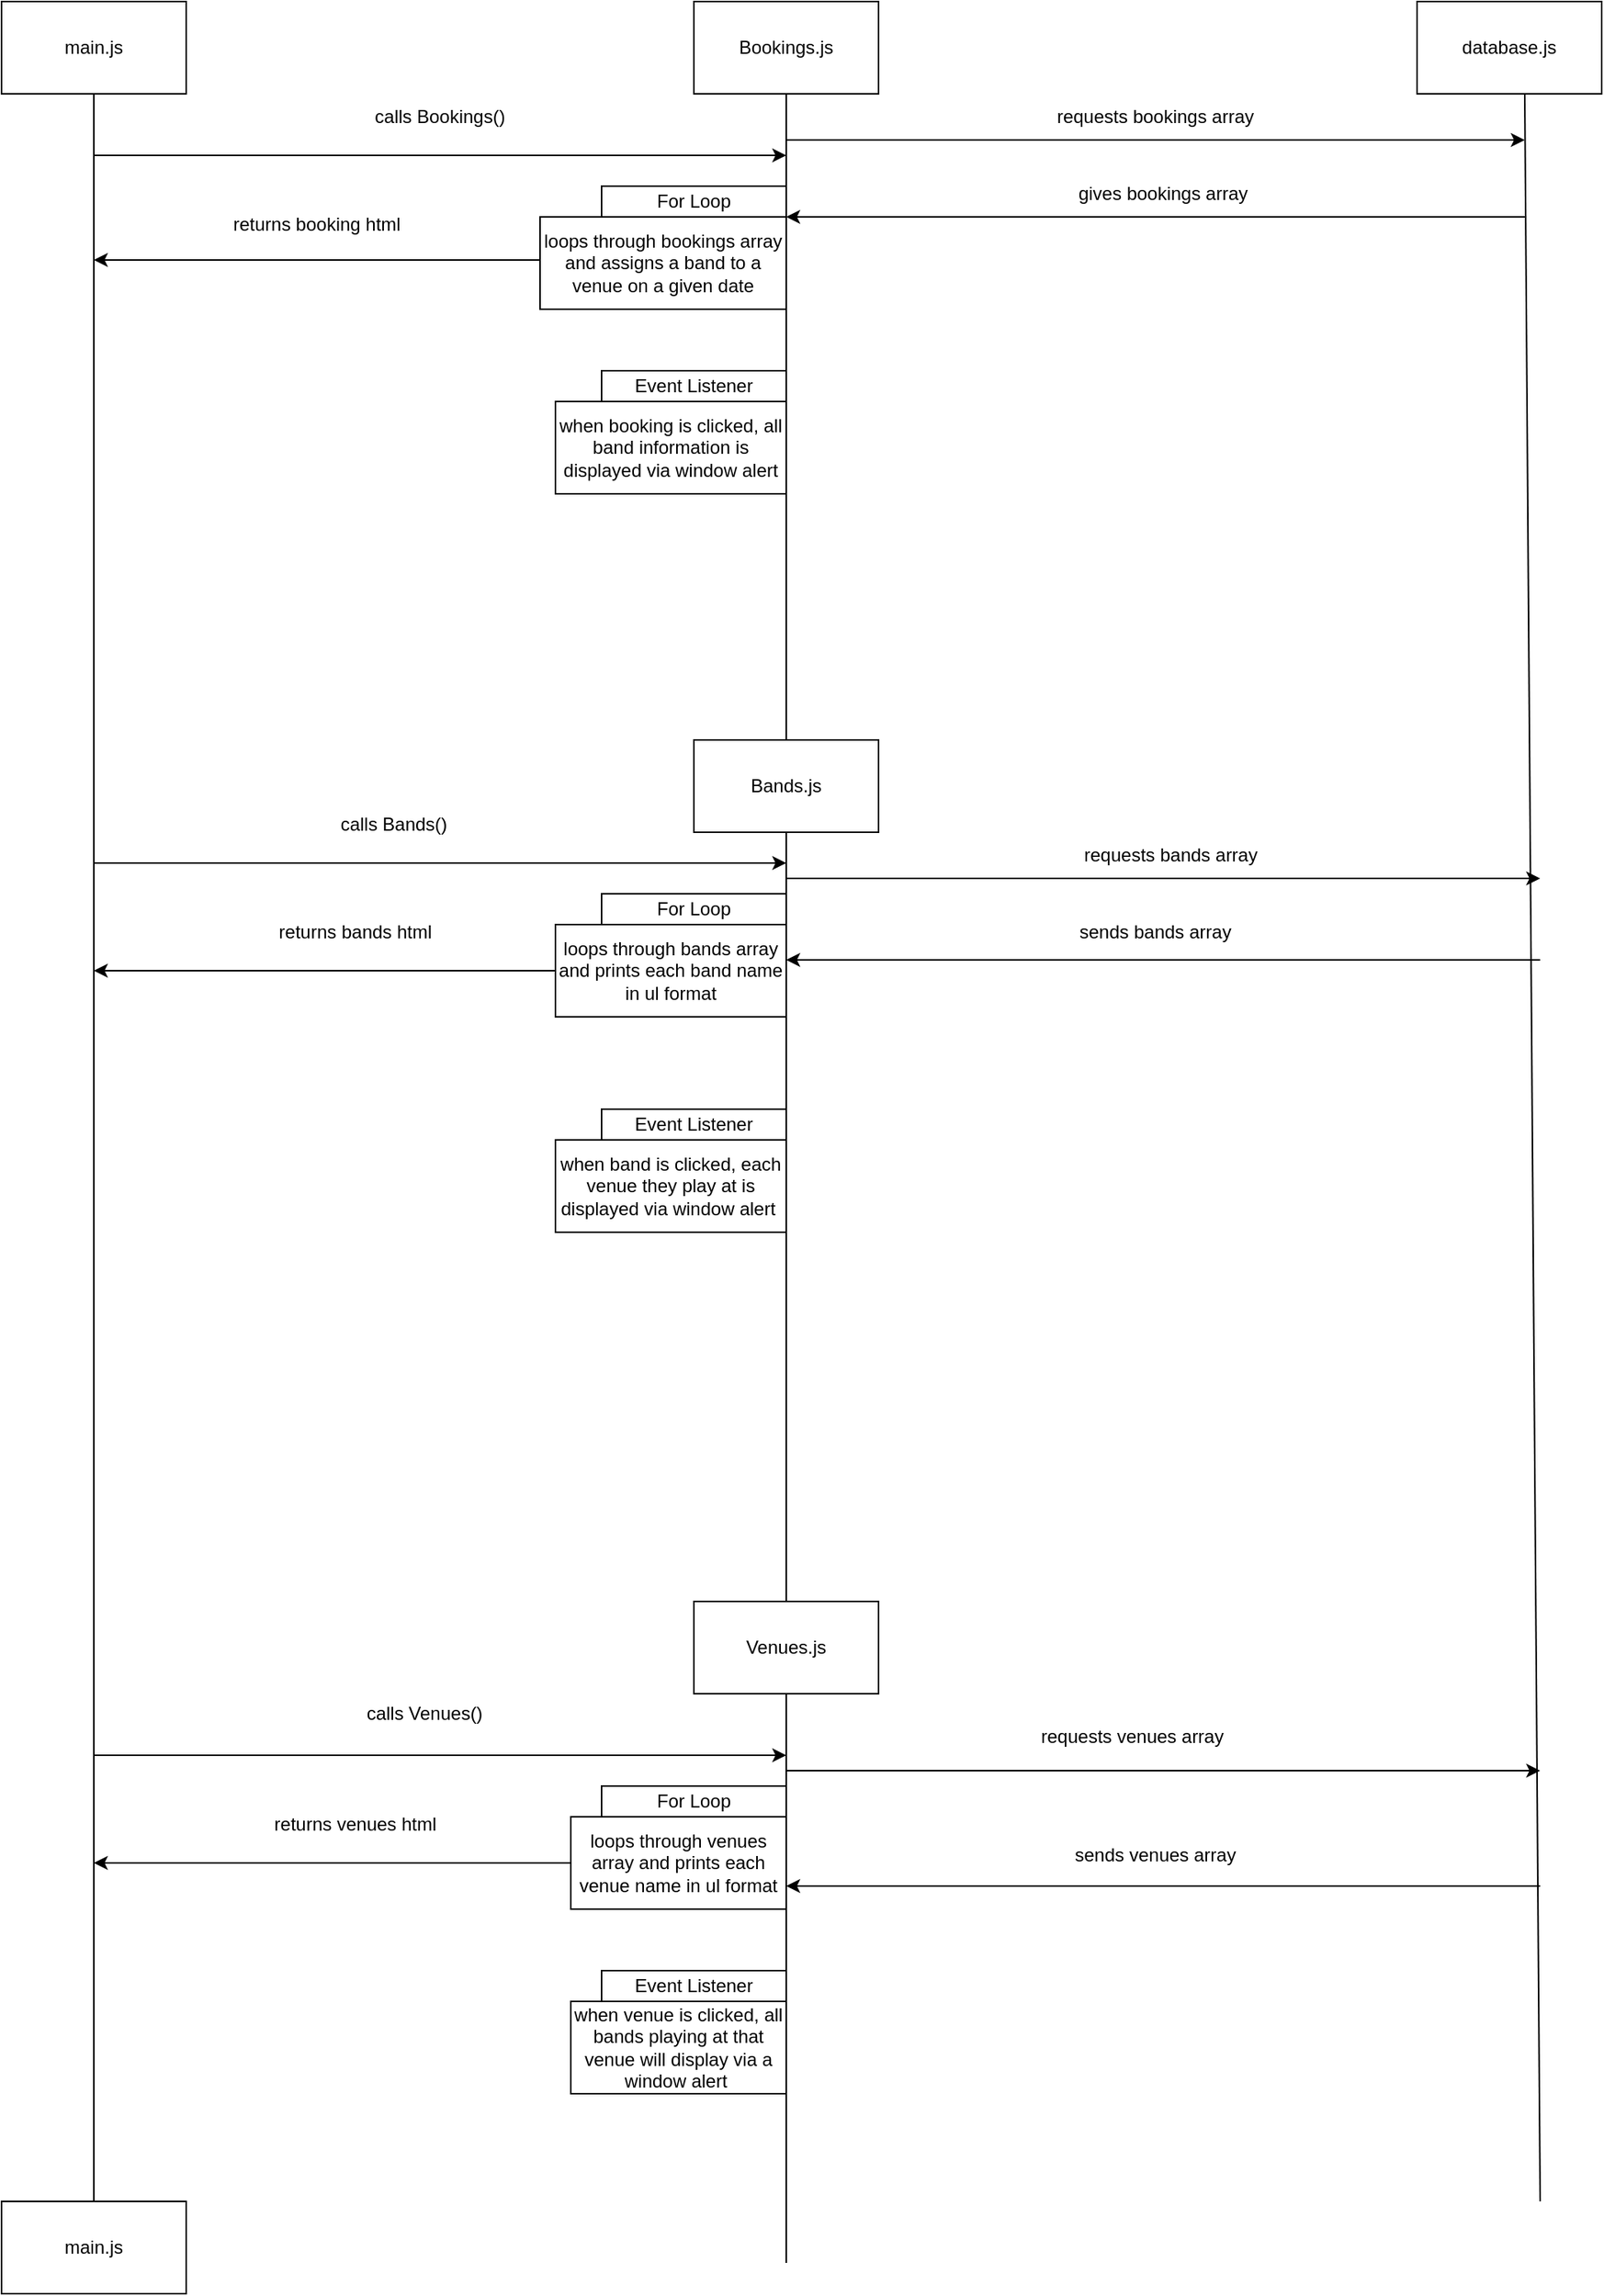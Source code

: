 <mxfile>
    <diagram id="NEdHK6LGdwnrJe_Hiw0N" name="Page-1">
        <mxGraphModel dx="1146" dy="784" grid="1" gridSize="10" guides="1" tooltips="1" connect="1" arrows="1" fold="1" page="1" pageScale="1" pageWidth="1654" pageHeight="2336" math="0" shadow="0">
            <root>
                <mxCell id="0"/>
                <mxCell id="1" parent="0"/>
                <mxCell id="2" value="main.js" style="rounded=0;whiteSpace=wrap;html=1;" parent="1" vertex="1">
                    <mxGeometry x="40" y="40" width="120" height="60" as="geometry"/>
                </mxCell>
                <mxCell id="3" value="" style="endArrow=none;html=1;" parent="1" edge="1">
                    <mxGeometry width="50" height="50" relative="1" as="geometry">
                        <mxPoint x="100" y="1470" as="sourcePoint"/>
                        <mxPoint x="100" y="100" as="targetPoint"/>
                    </mxGeometry>
                </mxCell>
                <mxCell id="4" value="Bookings.js" style="rounded=0;whiteSpace=wrap;html=1;" parent="1" vertex="1">
                    <mxGeometry x="490" y="40" width="120" height="60" as="geometry"/>
                </mxCell>
                <mxCell id="5" value="Bands.js" style="rounded=0;whiteSpace=wrap;html=1;" parent="1" vertex="1">
                    <mxGeometry x="490" y="520" width="120" height="60" as="geometry"/>
                </mxCell>
                <mxCell id="6" value="Venues.js" style="rounded=0;whiteSpace=wrap;html=1;" parent="1" vertex="1">
                    <mxGeometry x="490" y="1080" width="120" height="60" as="geometry"/>
                </mxCell>
                <mxCell id="7" value="" style="endArrow=none;html=1;exitX=0.5;exitY=0;exitDx=0;exitDy=0;" parent="1" source="5" edge="1">
                    <mxGeometry width="50" height="50" relative="1" as="geometry">
                        <mxPoint x="500" y="150" as="sourcePoint"/>
                        <mxPoint x="550" y="100" as="targetPoint"/>
                    </mxGeometry>
                </mxCell>
                <mxCell id="8" value="For Loop" style="rounded=0;whiteSpace=wrap;html=1;" parent="1" vertex="1">
                    <mxGeometry x="430" y="160" width="120" height="20" as="geometry"/>
                </mxCell>
                <mxCell id="9" value="loops through bookings array and assigns a band to a venue on a given date" style="rounded=0;whiteSpace=wrap;html=1;" parent="1" vertex="1">
                    <mxGeometry x="390" y="180" width="160" height="60" as="geometry"/>
                </mxCell>
                <mxCell id="10" value="" style="endArrow=classic;html=1;" parent="1" edge="1">
                    <mxGeometry width="50" height="50" relative="1" as="geometry">
                        <mxPoint x="100" y="140" as="sourcePoint"/>
                        <mxPoint x="550" y="140" as="targetPoint"/>
                    </mxGeometry>
                </mxCell>
                <mxCell id="11" value="calls Bookings()" style="text;html=1;strokeColor=none;fillColor=none;align=center;verticalAlign=middle;whiteSpace=wrap;rounded=0;" parent="1" vertex="1">
                    <mxGeometry x="160" y="100" width="330" height="30" as="geometry"/>
                </mxCell>
                <mxCell id="12" value="" style="endArrow=classic;html=1;" parent="1" edge="1">
                    <mxGeometry width="50" height="50" relative="1" as="geometry">
                        <mxPoint x="390" y="208" as="sourcePoint"/>
                        <mxPoint x="100" y="208" as="targetPoint"/>
                    </mxGeometry>
                </mxCell>
                <mxCell id="13" value="returns booking html" style="text;html=1;strokeColor=none;fillColor=none;align=center;verticalAlign=middle;whiteSpace=wrap;rounded=0;" parent="1" vertex="1">
                    <mxGeometry x="110" y="170" width="270" height="30" as="geometry"/>
                </mxCell>
                <mxCell id="14" value="Event Listener" style="rounded=0;whiteSpace=wrap;html=1;" parent="1" vertex="1">
                    <mxGeometry x="430" y="280" width="120" height="20" as="geometry"/>
                </mxCell>
                <mxCell id="15" value="when booking is clicked, all band information is displayed via window alert" style="rounded=0;whiteSpace=wrap;html=1;" parent="1" vertex="1">
                    <mxGeometry x="400" y="300" width="150" height="60" as="geometry"/>
                </mxCell>
                <mxCell id="16" value="" style="endArrow=none;html=1;exitX=0.5;exitY=0;exitDx=0;exitDy=0;" parent="1" source="6" edge="1">
                    <mxGeometry width="50" height="50" relative="1" as="geometry">
                        <mxPoint x="550" y="930" as="sourcePoint"/>
                        <mxPoint x="550" y="580" as="targetPoint"/>
                    </mxGeometry>
                </mxCell>
                <mxCell id="17" value="For Loop" style="rounded=0;whiteSpace=wrap;html=1;" parent="1" vertex="1">
                    <mxGeometry x="430" y="620" width="120" height="20" as="geometry"/>
                </mxCell>
                <mxCell id="18" value="" style="endArrow=classic;html=1;" parent="1" edge="1">
                    <mxGeometry width="50" height="50" relative="1" as="geometry">
                        <mxPoint x="100" y="600" as="sourcePoint"/>
                        <mxPoint x="550" y="600" as="targetPoint"/>
                    </mxGeometry>
                </mxCell>
                <mxCell id="19" value="calls Bands()" style="text;html=1;strokeColor=none;fillColor=none;align=center;verticalAlign=middle;whiteSpace=wrap;rounded=0;" parent="1" vertex="1">
                    <mxGeometry x="120" y="560" width="350" height="30" as="geometry"/>
                </mxCell>
                <mxCell id="20" value="loops through bands array and prints each band name in ul format" style="rounded=0;whiteSpace=wrap;html=1;" parent="1" vertex="1">
                    <mxGeometry x="400" y="640" width="150" height="60" as="geometry"/>
                </mxCell>
                <mxCell id="21" value="" style="endArrow=classic;html=1;exitX=0;exitY=0.5;exitDx=0;exitDy=0;" parent="1" source="20" edge="1">
                    <mxGeometry width="50" height="50" relative="1" as="geometry">
                        <mxPoint x="260" y="700" as="sourcePoint"/>
                        <mxPoint x="100" y="670" as="targetPoint"/>
                    </mxGeometry>
                </mxCell>
                <mxCell id="22" value="returns bands html" style="text;html=1;strokeColor=none;fillColor=none;align=center;verticalAlign=middle;whiteSpace=wrap;rounded=0;" parent="1" vertex="1">
                    <mxGeometry x="140" y="630" width="260" height="30" as="geometry"/>
                </mxCell>
                <mxCell id="23" value="Event Listener" style="rounded=0;whiteSpace=wrap;html=1;" parent="1" vertex="1">
                    <mxGeometry x="430" y="760" width="120" height="20" as="geometry"/>
                </mxCell>
                <mxCell id="24" value="when band is clicked, each venue they play at is displayed via window alert&amp;nbsp;" style="rounded=0;whiteSpace=wrap;html=1;" parent="1" vertex="1">
                    <mxGeometry x="400" y="780" width="150" height="60" as="geometry"/>
                </mxCell>
                <mxCell id="25" value="main.js" style="rounded=0;whiteSpace=wrap;html=1;" parent="1" vertex="1">
                    <mxGeometry x="40" y="1470" width="120" height="60" as="geometry"/>
                </mxCell>
                <mxCell id="26" value="" style="endArrow=none;html=1;" parent="1" edge="1">
                    <mxGeometry width="50" height="50" relative="1" as="geometry">
                        <mxPoint x="550" y="1510" as="sourcePoint"/>
                        <mxPoint x="550" y="1140" as="targetPoint"/>
                    </mxGeometry>
                </mxCell>
                <mxCell id="27" value="" style="endArrow=classic;html=1;" parent="1" edge="1">
                    <mxGeometry width="50" height="50" relative="1" as="geometry">
                        <mxPoint x="100" y="1180" as="sourcePoint"/>
                        <mxPoint x="550" y="1180" as="targetPoint"/>
                    </mxGeometry>
                </mxCell>
                <mxCell id="28" value="calls Venues()" style="text;html=1;strokeColor=none;fillColor=none;align=center;verticalAlign=middle;whiteSpace=wrap;rounded=0;" parent="1" vertex="1">
                    <mxGeometry x="150" y="1138" width="330" height="30" as="geometry"/>
                </mxCell>
                <mxCell id="29" value="For Loop" style="rounded=0;whiteSpace=wrap;html=1;" parent="1" vertex="1">
                    <mxGeometry x="430" y="1200" width="120" height="20" as="geometry"/>
                </mxCell>
                <mxCell id="30" value="loops through venues array and prints each venue name in ul format" style="rounded=0;whiteSpace=wrap;html=1;" parent="1" vertex="1">
                    <mxGeometry x="410" y="1220" width="140" height="60" as="geometry"/>
                </mxCell>
                <mxCell id="31" value="" style="endArrow=classic;html=1;exitX=0;exitY=0.5;exitDx=0;exitDy=0;" parent="1" source="30" edge="1">
                    <mxGeometry width="50" height="50" relative="1" as="geometry">
                        <mxPoint x="270" y="1280" as="sourcePoint"/>
                        <mxPoint x="100" y="1250" as="targetPoint"/>
                    </mxGeometry>
                </mxCell>
                <mxCell id="32" value="returns venues html" style="text;html=1;strokeColor=none;fillColor=none;align=center;verticalAlign=middle;whiteSpace=wrap;rounded=0;" parent="1" vertex="1">
                    <mxGeometry x="130" y="1210" width="280" height="30" as="geometry"/>
                </mxCell>
                <mxCell id="33" value="Event Listener" style="rounded=0;whiteSpace=wrap;html=1;" parent="1" vertex="1">
                    <mxGeometry x="430" y="1320" width="120" height="20" as="geometry"/>
                </mxCell>
                <mxCell id="34" value="when venue is clicked, all bands playing at that venue will display via a window alert&amp;nbsp;" style="rounded=0;whiteSpace=wrap;html=1;" parent="1" vertex="1">
                    <mxGeometry x="410" y="1340" width="140" height="60" as="geometry"/>
                </mxCell>
                <mxCell id="35" value="database.js" style="rounded=0;whiteSpace=wrap;html=1;" parent="1" vertex="1">
                    <mxGeometry x="960" y="40" width="120" height="60" as="geometry"/>
                </mxCell>
                <mxCell id="36" value="" style="endArrow=none;html=1;" parent="1" edge="1">
                    <mxGeometry width="50" height="50" relative="1" as="geometry">
                        <mxPoint x="1040" y="1470" as="sourcePoint"/>
                        <mxPoint x="1030" y="100" as="targetPoint"/>
                    </mxGeometry>
                </mxCell>
                <mxCell id="37" value="" style="endArrow=classic;html=1;" parent="1" edge="1">
                    <mxGeometry width="50" height="50" relative="1" as="geometry">
                        <mxPoint x="550" y="130" as="sourcePoint"/>
                        <mxPoint x="1030" y="130" as="targetPoint"/>
                    </mxGeometry>
                </mxCell>
                <mxCell id="38" value="requests bookings array" style="text;html=1;strokeColor=none;fillColor=none;align=center;verticalAlign=middle;whiteSpace=wrap;rounded=0;" parent="1" vertex="1">
                    <mxGeometry x="600" y="100" width="380" height="30" as="geometry"/>
                </mxCell>
                <mxCell id="39" value="" style="endArrow=classic;html=1;entryX=1;entryY=0;entryDx=0;entryDy=0;" parent="1" target="9" edge="1">
                    <mxGeometry width="50" height="50" relative="1" as="geometry">
                        <mxPoint x="1030" y="180" as="sourcePoint"/>
                        <mxPoint x="760" y="140" as="targetPoint"/>
                    </mxGeometry>
                </mxCell>
                <mxCell id="41" value="gives bookings array" style="text;html=1;strokeColor=none;fillColor=none;align=center;verticalAlign=middle;whiteSpace=wrap;rounded=0;" parent="1" vertex="1">
                    <mxGeometry x="620" y="150" width="350" height="30" as="geometry"/>
                </mxCell>
                <mxCell id="42" value="" style="endArrow=classic;html=1;" parent="1" edge="1">
                    <mxGeometry width="50" height="50" relative="1" as="geometry">
                        <mxPoint x="550" y="610" as="sourcePoint"/>
                        <mxPoint x="1040" y="610" as="targetPoint"/>
                    </mxGeometry>
                </mxCell>
                <mxCell id="43" value="requests bands array" style="text;html=1;strokeColor=none;fillColor=none;align=center;verticalAlign=middle;whiteSpace=wrap;rounded=0;" parent="1" vertex="1">
                    <mxGeometry x="610" y="580" width="380" height="30" as="geometry"/>
                </mxCell>
                <mxCell id="44" value="" style="endArrow=classic;html=1;entryX=1;entryY=0.383;entryDx=0;entryDy=0;entryPerimeter=0;" parent="1" target="20" edge="1">
                    <mxGeometry width="50" height="50" relative="1" as="geometry">
                        <mxPoint x="1040" y="663" as="sourcePoint"/>
                        <mxPoint x="720" y="680" as="targetPoint"/>
                    </mxGeometry>
                </mxCell>
                <mxCell id="45" value="sends bands array" style="text;html=1;strokeColor=none;fillColor=none;align=center;verticalAlign=middle;whiteSpace=wrap;rounded=0;" parent="1" vertex="1">
                    <mxGeometry x="590" y="630" width="400" height="30" as="geometry"/>
                </mxCell>
                <mxCell id="46" value="" style="endArrow=classic;html=1;" parent="1" edge="1">
                    <mxGeometry width="50" height="50" relative="1" as="geometry">
                        <mxPoint x="550" y="1190" as="sourcePoint"/>
                        <mxPoint x="1040" y="1190" as="targetPoint"/>
                    </mxGeometry>
                </mxCell>
                <mxCell id="47" value="requests venues array" style="text;html=1;strokeColor=none;fillColor=none;align=center;verticalAlign=middle;whiteSpace=wrap;rounded=0;" parent="1" vertex="1">
                    <mxGeometry x="620" y="1153" width="310" height="30" as="geometry"/>
                </mxCell>
                <mxCell id="48" value="sends venues array" style="text;html=1;strokeColor=none;fillColor=none;align=center;verticalAlign=middle;whiteSpace=wrap;rounded=0;" parent="1" vertex="1">
                    <mxGeometry x="600" y="1230" width="380" height="30" as="geometry"/>
                </mxCell>
                <mxCell id="49" value="" style="endArrow=classic;html=1;entryX=1;entryY=0.75;entryDx=0;entryDy=0;" parent="1" target="30" edge="1">
                    <mxGeometry width="50" height="50" relative="1" as="geometry">
                        <mxPoint x="1040" y="1265" as="sourcePoint"/>
                        <mxPoint x="720" y="1280" as="targetPoint"/>
                    </mxGeometry>
                </mxCell>
            </root>
        </mxGraphModel>
    </diagram>
</mxfile>